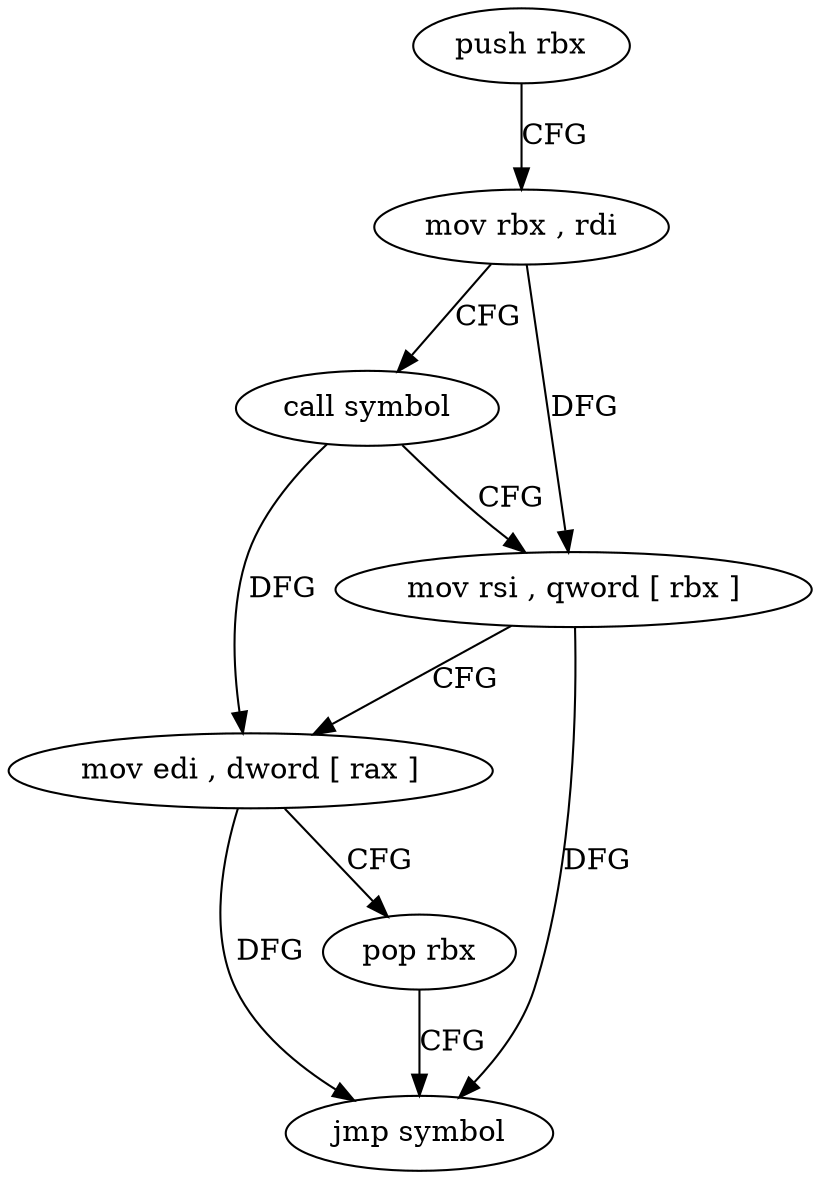 digraph "func" {
"4238160" [label = "push rbx" ]
"4238161" [label = "mov rbx , rdi" ]
"4238164" [label = "call symbol" ]
"4238169" [label = "mov rsi , qword [ rbx ]" ]
"4238172" [label = "mov edi , dword [ rax ]" ]
"4238174" [label = "pop rbx" ]
"4238175" [label = "jmp symbol" ]
"4238160" -> "4238161" [ label = "CFG" ]
"4238161" -> "4238164" [ label = "CFG" ]
"4238161" -> "4238169" [ label = "DFG" ]
"4238164" -> "4238169" [ label = "CFG" ]
"4238164" -> "4238172" [ label = "DFG" ]
"4238169" -> "4238172" [ label = "CFG" ]
"4238169" -> "4238175" [ label = "DFG" ]
"4238172" -> "4238174" [ label = "CFG" ]
"4238172" -> "4238175" [ label = "DFG" ]
"4238174" -> "4238175" [ label = "CFG" ]
}

